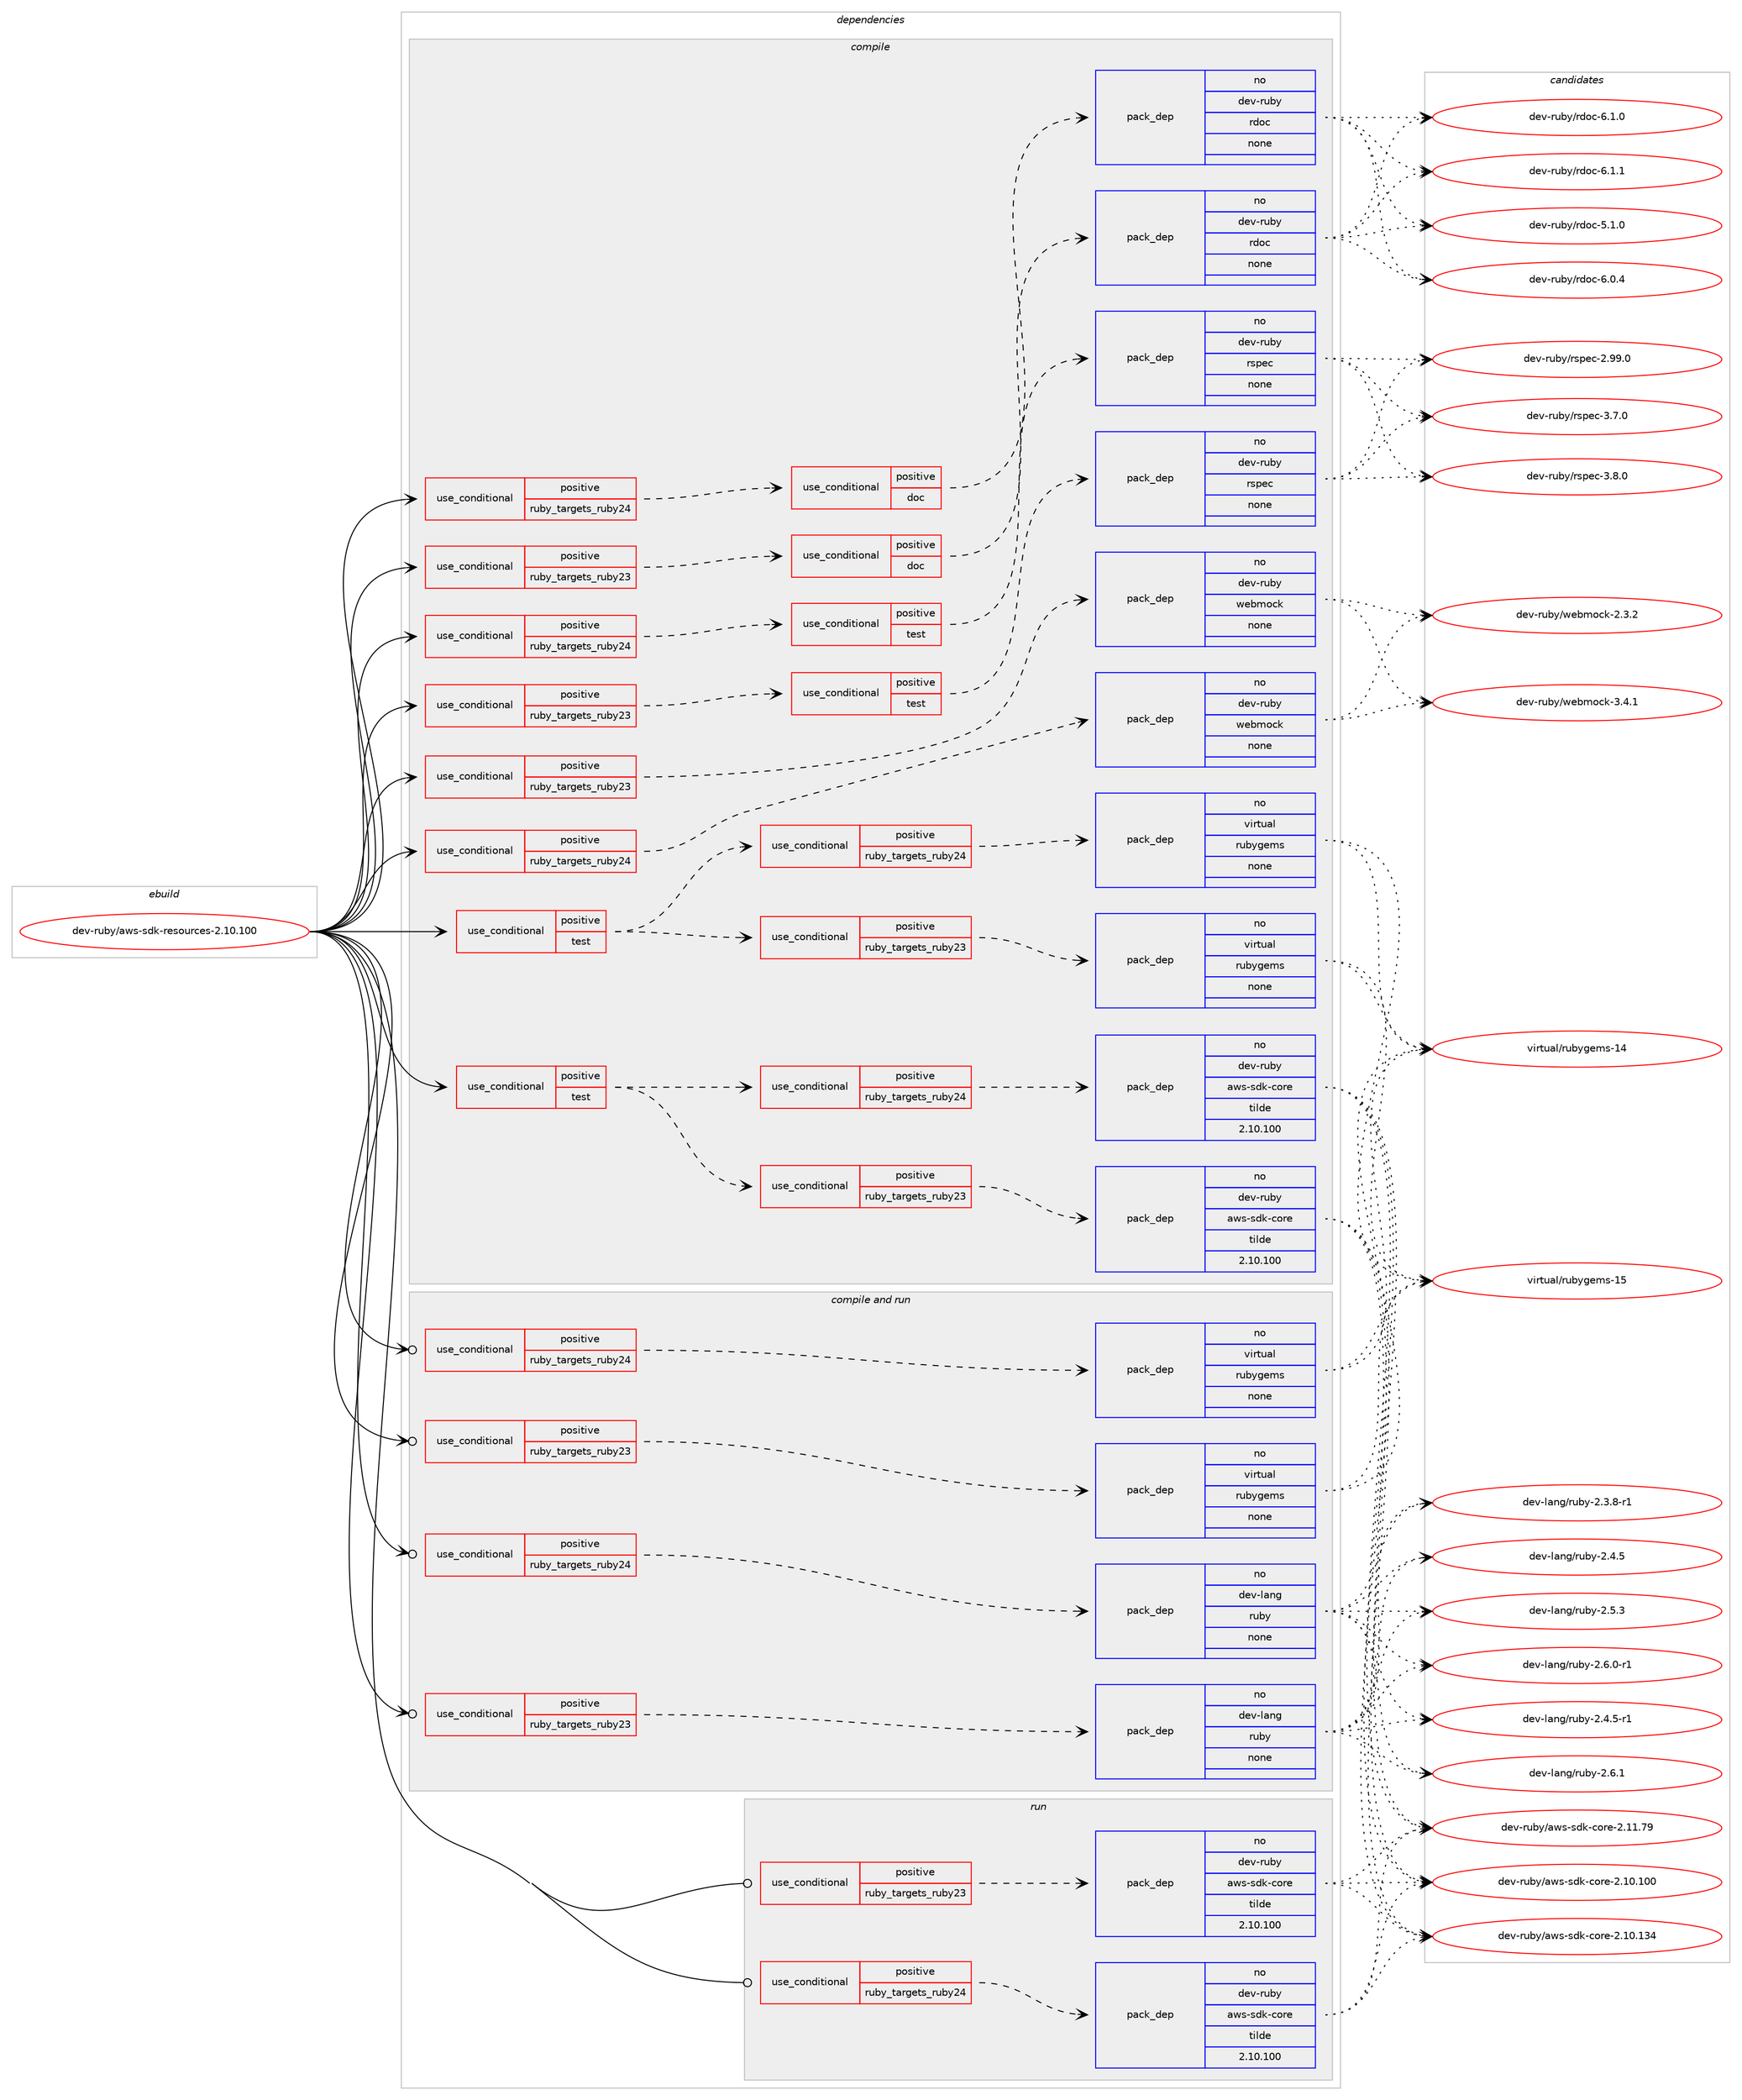 digraph prolog {

# *************
# Graph options
# *************

newrank=true;
concentrate=true;
compound=true;
graph [rankdir=LR,fontname=Helvetica,fontsize=10,ranksep=1.5];#, ranksep=2.5, nodesep=0.2];
edge  [arrowhead=vee];
node  [fontname=Helvetica,fontsize=10];

# **********
# The ebuild
# **********

subgraph cluster_leftcol {
color=gray;
rank=same;
label=<<i>ebuild</i>>;
id [label="dev-ruby/aws-sdk-resources-2.10.100", color=red, width=4, href="../dev-ruby/aws-sdk-resources-2.10.100.svg"];
}

# ****************
# The dependencies
# ****************

subgraph cluster_midcol {
color=gray;
label=<<i>dependencies</i>>;
subgraph cluster_compile {
fillcolor="#eeeeee";
style=filled;
label=<<i>compile</i>>;
subgraph cond394350 {
dependency1482870 [label=<<TABLE BORDER="0" CELLBORDER="1" CELLSPACING="0" CELLPADDING="4"><TR><TD ROWSPAN="3" CELLPADDING="10">use_conditional</TD></TR><TR><TD>positive</TD></TR><TR><TD>ruby_targets_ruby23</TD></TR></TABLE>>, shape=none, color=red];
subgraph cond394351 {
dependency1482871 [label=<<TABLE BORDER="0" CELLBORDER="1" CELLSPACING="0" CELLPADDING="4"><TR><TD ROWSPAN="3" CELLPADDING="10">use_conditional</TD></TR><TR><TD>positive</TD></TR><TR><TD>doc</TD></TR></TABLE>>, shape=none, color=red];
subgraph pack1065088 {
dependency1482872 [label=<<TABLE BORDER="0" CELLBORDER="1" CELLSPACING="0" CELLPADDING="4" WIDTH="220"><TR><TD ROWSPAN="6" CELLPADDING="30">pack_dep</TD></TR><TR><TD WIDTH="110">no</TD></TR><TR><TD>dev-ruby</TD></TR><TR><TD>rdoc</TD></TR><TR><TD>none</TD></TR><TR><TD></TD></TR></TABLE>>, shape=none, color=blue];
}
dependency1482871:e -> dependency1482872:w [weight=20,style="dashed",arrowhead="vee"];
}
dependency1482870:e -> dependency1482871:w [weight=20,style="dashed",arrowhead="vee"];
}
id:e -> dependency1482870:w [weight=20,style="solid",arrowhead="vee"];
subgraph cond394352 {
dependency1482873 [label=<<TABLE BORDER="0" CELLBORDER="1" CELLSPACING="0" CELLPADDING="4"><TR><TD ROWSPAN="3" CELLPADDING="10">use_conditional</TD></TR><TR><TD>positive</TD></TR><TR><TD>ruby_targets_ruby23</TD></TR></TABLE>>, shape=none, color=red];
subgraph cond394353 {
dependency1482874 [label=<<TABLE BORDER="0" CELLBORDER="1" CELLSPACING="0" CELLPADDING="4"><TR><TD ROWSPAN="3" CELLPADDING="10">use_conditional</TD></TR><TR><TD>positive</TD></TR><TR><TD>test</TD></TR></TABLE>>, shape=none, color=red];
subgraph pack1065089 {
dependency1482875 [label=<<TABLE BORDER="0" CELLBORDER="1" CELLSPACING="0" CELLPADDING="4" WIDTH="220"><TR><TD ROWSPAN="6" CELLPADDING="30">pack_dep</TD></TR><TR><TD WIDTH="110">no</TD></TR><TR><TD>dev-ruby</TD></TR><TR><TD>rspec</TD></TR><TR><TD>none</TD></TR><TR><TD></TD></TR></TABLE>>, shape=none, color=blue];
}
dependency1482874:e -> dependency1482875:w [weight=20,style="dashed",arrowhead="vee"];
}
dependency1482873:e -> dependency1482874:w [weight=20,style="dashed",arrowhead="vee"];
}
id:e -> dependency1482873:w [weight=20,style="solid",arrowhead="vee"];
subgraph cond394354 {
dependency1482876 [label=<<TABLE BORDER="0" CELLBORDER="1" CELLSPACING="0" CELLPADDING="4"><TR><TD ROWSPAN="3" CELLPADDING="10">use_conditional</TD></TR><TR><TD>positive</TD></TR><TR><TD>ruby_targets_ruby23</TD></TR></TABLE>>, shape=none, color=red];
subgraph pack1065090 {
dependency1482877 [label=<<TABLE BORDER="0" CELLBORDER="1" CELLSPACING="0" CELLPADDING="4" WIDTH="220"><TR><TD ROWSPAN="6" CELLPADDING="30">pack_dep</TD></TR><TR><TD WIDTH="110">no</TD></TR><TR><TD>dev-ruby</TD></TR><TR><TD>webmock</TD></TR><TR><TD>none</TD></TR><TR><TD></TD></TR></TABLE>>, shape=none, color=blue];
}
dependency1482876:e -> dependency1482877:w [weight=20,style="dashed",arrowhead="vee"];
}
id:e -> dependency1482876:w [weight=20,style="solid",arrowhead="vee"];
subgraph cond394355 {
dependency1482878 [label=<<TABLE BORDER="0" CELLBORDER="1" CELLSPACING="0" CELLPADDING="4"><TR><TD ROWSPAN="3" CELLPADDING="10">use_conditional</TD></TR><TR><TD>positive</TD></TR><TR><TD>ruby_targets_ruby24</TD></TR></TABLE>>, shape=none, color=red];
subgraph cond394356 {
dependency1482879 [label=<<TABLE BORDER="0" CELLBORDER="1" CELLSPACING="0" CELLPADDING="4"><TR><TD ROWSPAN="3" CELLPADDING="10">use_conditional</TD></TR><TR><TD>positive</TD></TR><TR><TD>doc</TD></TR></TABLE>>, shape=none, color=red];
subgraph pack1065091 {
dependency1482880 [label=<<TABLE BORDER="0" CELLBORDER="1" CELLSPACING="0" CELLPADDING="4" WIDTH="220"><TR><TD ROWSPAN="6" CELLPADDING="30">pack_dep</TD></TR><TR><TD WIDTH="110">no</TD></TR><TR><TD>dev-ruby</TD></TR><TR><TD>rdoc</TD></TR><TR><TD>none</TD></TR><TR><TD></TD></TR></TABLE>>, shape=none, color=blue];
}
dependency1482879:e -> dependency1482880:w [weight=20,style="dashed",arrowhead="vee"];
}
dependency1482878:e -> dependency1482879:w [weight=20,style="dashed",arrowhead="vee"];
}
id:e -> dependency1482878:w [weight=20,style="solid",arrowhead="vee"];
subgraph cond394357 {
dependency1482881 [label=<<TABLE BORDER="0" CELLBORDER="1" CELLSPACING="0" CELLPADDING="4"><TR><TD ROWSPAN="3" CELLPADDING="10">use_conditional</TD></TR><TR><TD>positive</TD></TR><TR><TD>ruby_targets_ruby24</TD></TR></TABLE>>, shape=none, color=red];
subgraph cond394358 {
dependency1482882 [label=<<TABLE BORDER="0" CELLBORDER="1" CELLSPACING="0" CELLPADDING="4"><TR><TD ROWSPAN="3" CELLPADDING="10">use_conditional</TD></TR><TR><TD>positive</TD></TR><TR><TD>test</TD></TR></TABLE>>, shape=none, color=red];
subgraph pack1065092 {
dependency1482883 [label=<<TABLE BORDER="0" CELLBORDER="1" CELLSPACING="0" CELLPADDING="4" WIDTH="220"><TR><TD ROWSPAN="6" CELLPADDING="30">pack_dep</TD></TR><TR><TD WIDTH="110">no</TD></TR><TR><TD>dev-ruby</TD></TR><TR><TD>rspec</TD></TR><TR><TD>none</TD></TR><TR><TD></TD></TR></TABLE>>, shape=none, color=blue];
}
dependency1482882:e -> dependency1482883:w [weight=20,style="dashed",arrowhead="vee"];
}
dependency1482881:e -> dependency1482882:w [weight=20,style="dashed",arrowhead="vee"];
}
id:e -> dependency1482881:w [weight=20,style="solid",arrowhead="vee"];
subgraph cond394359 {
dependency1482884 [label=<<TABLE BORDER="0" CELLBORDER="1" CELLSPACING="0" CELLPADDING="4"><TR><TD ROWSPAN="3" CELLPADDING="10">use_conditional</TD></TR><TR><TD>positive</TD></TR><TR><TD>ruby_targets_ruby24</TD></TR></TABLE>>, shape=none, color=red];
subgraph pack1065093 {
dependency1482885 [label=<<TABLE BORDER="0" CELLBORDER="1" CELLSPACING="0" CELLPADDING="4" WIDTH="220"><TR><TD ROWSPAN="6" CELLPADDING="30">pack_dep</TD></TR><TR><TD WIDTH="110">no</TD></TR><TR><TD>dev-ruby</TD></TR><TR><TD>webmock</TD></TR><TR><TD>none</TD></TR><TR><TD></TD></TR></TABLE>>, shape=none, color=blue];
}
dependency1482884:e -> dependency1482885:w [weight=20,style="dashed",arrowhead="vee"];
}
id:e -> dependency1482884:w [weight=20,style="solid",arrowhead="vee"];
subgraph cond394360 {
dependency1482886 [label=<<TABLE BORDER="0" CELLBORDER="1" CELLSPACING="0" CELLPADDING="4"><TR><TD ROWSPAN="3" CELLPADDING="10">use_conditional</TD></TR><TR><TD>positive</TD></TR><TR><TD>test</TD></TR></TABLE>>, shape=none, color=red];
subgraph cond394361 {
dependency1482887 [label=<<TABLE BORDER="0" CELLBORDER="1" CELLSPACING="0" CELLPADDING="4"><TR><TD ROWSPAN="3" CELLPADDING="10">use_conditional</TD></TR><TR><TD>positive</TD></TR><TR><TD>ruby_targets_ruby23</TD></TR></TABLE>>, shape=none, color=red];
subgraph pack1065094 {
dependency1482888 [label=<<TABLE BORDER="0" CELLBORDER="1" CELLSPACING="0" CELLPADDING="4" WIDTH="220"><TR><TD ROWSPAN="6" CELLPADDING="30">pack_dep</TD></TR><TR><TD WIDTH="110">no</TD></TR><TR><TD>dev-ruby</TD></TR><TR><TD>aws-sdk-core</TD></TR><TR><TD>tilde</TD></TR><TR><TD>2.10.100</TD></TR></TABLE>>, shape=none, color=blue];
}
dependency1482887:e -> dependency1482888:w [weight=20,style="dashed",arrowhead="vee"];
}
dependency1482886:e -> dependency1482887:w [weight=20,style="dashed",arrowhead="vee"];
subgraph cond394362 {
dependency1482889 [label=<<TABLE BORDER="0" CELLBORDER="1" CELLSPACING="0" CELLPADDING="4"><TR><TD ROWSPAN="3" CELLPADDING="10">use_conditional</TD></TR><TR><TD>positive</TD></TR><TR><TD>ruby_targets_ruby24</TD></TR></TABLE>>, shape=none, color=red];
subgraph pack1065095 {
dependency1482890 [label=<<TABLE BORDER="0" CELLBORDER="1" CELLSPACING="0" CELLPADDING="4" WIDTH="220"><TR><TD ROWSPAN="6" CELLPADDING="30">pack_dep</TD></TR><TR><TD WIDTH="110">no</TD></TR><TR><TD>dev-ruby</TD></TR><TR><TD>aws-sdk-core</TD></TR><TR><TD>tilde</TD></TR><TR><TD>2.10.100</TD></TR></TABLE>>, shape=none, color=blue];
}
dependency1482889:e -> dependency1482890:w [weight=20,style="dashed",arrowhead="vee"];
}
dependency1482886:e -> dependency1482889:w [weight=20,style="dashed",arrowhead="vee"];
}
id:e -> dependency1482886:w [weight=20,style="solid",arrowhead="vee"];
subgraph cond394363 {
dependency1482891 [label=<<TABLE BORDER="0" CELLBORDER="1" CELLSPACING="0" CELLPADDING="4"><TR><TD ROWSPAN="3" CELLPADDING="10">use_conditional</TD></TR><TR><TD>positive</TD></TR><TR><TD>test</TD></TR></TABLE>>, shape=none, color=red];
subgraph cond394364 {
dependency1482892 [label=<<TABLE BORDER="0" CELLBORDER="1" CELLSPACING="0" CELLPADDING="4"><TR><TD ROWSPAN="3" CELLPADDING="10">use_conditional</TD></TR><TR><TD>positive</TD></TR><TR><TD>ruby_targets_ruby23</TD></TR></TABLE>>, shape=none, color=red];
subgraph pack1065096 {
dependency1482893 [label=<<TABLE BORDER="0" CELLBORDER="1" CELLSPACING="0" CELLPADDING="4" WIDTH="220"><TR><TD ROWSPAN="6" CELLPADDING="30">pack_dep</TD></TR><TR><TD WIDTH="110">no</TD></TR><TR><TD>virtual</TD></TR><TR><TD>rubygems</TD></TR><TR><TD>none</TD></TR><TR><TD></TD></TR></TABLE>>, shape=none, color=blue];
}
dependency1482892:e -> dependency1482893:w [weight=20,style="dashed",arrowhead="vee"];
}
dependency1482891:e -> dependency1482892:w [weight=20,style="dashed",arrowhead="vee"];
subgraph cond394365 {
dependency1482894 [label=<<TABLE BORDER="0" CELLBORDER="1" CELLSPACING="0" CELLPADDING="4"><TR><TD ROWSPAN="3" CELLPADDING="10">use_conditional</TD></TR><TR><TD>positive</TD></TR><TR><TD>ruby_targets_ruby24</TD></TR></TABLE>>, shape=none, color=red];
subgraph pack1065097 {
dependency1482895 [label=<<TABLE BORDER="0" CELLBORDER="1" CELLSPACING="0" CELLPADDING="4" WIDTH="220"><TR><TD ROWSPAN="6" CELLPADDING="30">pack_dep</TD></TR><TR><TD WIDTH="110">no</TD></TR><TR><TD>virtual</TD></TR><TR><TD>rubygems</TD></TR><TR><TD>none</TD></TR><TR><TD></TD></TR></TABLE>>, shape=none, color=blue];
}
dependency1482894:e -> dependency1482895:w [weight=20,style="dashed",arrowhead="vee"];
}
dependency1482891:e -> dependency1482894:w [weight=20,style="dashed",arrowhead="vee"];
}
id:e -> dependency1482891:w [weight=20,style="solid",arrowhead="vee"];
}
subgraph cluster_compileandrun {
fillcolor="#eeeeee";
style=filled;
label=<<i>compile and run</i>>;
subgraph cond394366 {
dependency1482896 [label=<<TABLE BORDER="0" CELLBORDER="1" CELLSPACING="0" CELLPADDING="4"><TR><TD ROWSPAN="3" CELLPADDING="10">use_conditional</TD></TR><TR><TD>positive</TD></TR><TR><TD>ruby_targets_ruby23</TD></TR></TABLE>>, shape=none, color=red];
subgraph pack1065098 {
dependency1482897 [label=<<TABLE BORDER="0" CELLBORDER="1" CELLSPACING="0" CELLPADDING="4" WIDTH="220"><TR><TD ROWSPAN="6" CELLPADDING="30">pack_dep</TD></TR><TR><TD WIDTH="110">no</TD></TR><TR><TD>dev-lang</TD></TR><TR><TD>ruby</TD></TR><TR><TD>none</TD></TR><TR><TD></TD></TR></TABLE>>, shape=none, color=blue];
}
dependency1482896:e -> dependency1482897:w [weight=20,style="dashed",arrowhead="vee"];
}
id:e -> dependency1482896:w [weight=20,style="solid",arrowhead="odotvee"];
subgraph cond394367 {
dependency1482898 [label=<<TABLE BORDER="0" CELLBORDER="1" CELLSPACING="0" CELLPADDING="4"><TR><TD ROWSPAN="3" CELLPADDING="10">use_conditional</TD></TR><TR><TD>positive</TD></TR><TR><TD>ruby_targets_ruby23</TD></TR></TABLE>>, shape=none, color=red];
subgraph pack1065099 {
dependency1482899 [label=<<TABLE BORDER="0" CELLBORDER="1" CELLSPACING="0" CELLPADDING="4" WIDTH="220"><TR><TD ROWSPAN="6" CELLPADDING="30">pack_dep</TD></TR><TR><TD WIDTH="110">no</TD></TR><TR><TD>virtual</TD></TR><TR><TD>rubygems</TD></TR><TR><TD>none</TD></TR><TR><TD></TD></TR></TABLE>>, shape=none, color=blue];
}
dependency1482898:e -> dependency1482899:w [weight=20,style="dashed",arrowhead="vee"];
}
id:e -> dependency1482898:w [weight=20,style="solid",arrowhead="odotvee"];
subgraph cond394368 {
dependency1482900 [label=<<TABLE BORDER="0" CELLBORDER="1" CELLSPACING="0" CELLPADDING="4"><TR><TD ROWSPAN="3" CELLPADDING="10">use_conditional</TD></TR><TR><TD>positive</TD></TR><TR><TD>ruby_targets_ruby24</TD></TR></TABLE>>, shape=none, color=red];
subgraph pack1065100 {
dependency1482901 [label=<<TABLE BORDER="0" CELLBORDER="1" CELLSPACING="0" CELLPADDING="4" WIDTH="220"><TR><TD ROWSPAN="6" CELLPADDING="30">pack_dep</TD></TR><TR><TD WIDTH="110">no</TD></TR><TR><TD>dev-lang</TD></TR><TR><TD>ruby</TD></TR><TR><TD>none</TD></TR><TR><TD></TD></TR></TABLE>>, shape=none, color=blue];
}
dependency1482900:e -> dependency1482901:w [weight=20,style="dashed",arrowhead="vee"];
}
id:e -> dependency1482900:w [weight=20,style="solid",arrowhead="odotvee"];
subgraph cond394369 {
dependency1482902 [label=<<TABLE BORDER="0" CELLBORDER="1" CELLSPACING="0" CELLPADDING="4"><TR><TD ROWSPAN="3" CELLPADDING="10">use_conditional</TD></TR><TR><TD>positive</TD></TR><TR><TD>ruby_targets_ruby24</TD></TR></TABLE>>, shape=none, color=red];
subgraph pack1065101 {
dependency1482903 [label=<<TABLE BORDER="0" CELLBORDER="1" CELLSPACING="0" CELLPADDING="4" WIDTH="220"><TR><TD ROWSPAN="6" CELLPADDING="30">pack_dep</TD></TR><TR><TD WIDTH="110">no</TD></TR><TR><TD>virtual</TD></TR><TR><TD>rubygems</TD></TR><TR><TD>none</TD></TR><TR><TD></TD></TR></TABLE>>, shape=none, color=blue];
}
dependency1482902:e -> dependency1482903:w [weight=20,style="dashed",arrowhead="vee"];
}
id:e -> dependency1482902:w [weight=20,style="solid",arrowhead="odotvee"];
}
subgraph cluster_run {
fillcolor="#eeeeee";
style=filled;
label=<<i>run</i>>;
subgraph cond394370 {
dependency1482904 [label=<<TABLE BORDER="0" CELLBORDER="1" CELLSPACING="0" CELLPADDING="4"><TR><TD ROWSPAN="3" CELLPADDING="10">use_conditional</TD></TR><TR><TD>positive</TD></TR><TR><TD>ruby_targets_ruby23</TD></TR></TABLE>>, shape=none, color=red];
subgraph pack1065102 {
dependency1482905 [label=<<TABLE BORDER="0" CELLBORDER="1" CELLSPACING="0" CELLPADDING="4" WIDTH="220"><TR><TD ROWSPAN="6" CELLPADDING="30">pack_dep</TD></TR><TR><TD WIDTH="110">no</TD></TR><TR><TD>dev-ruby</TD></TR><TR><TD>aws-sdk-core</TD></TR><TR><TD>tilde</TD></TR><TR><TD>2.10.100</TD></TR></TABLE>>, shape=none, color=blue];
}
dependency1482904:e -> dependency1482905:w [weight=20,style="dashed",arrowhead="vee"];
}
id:e -> dependency1482904:w [weight=20,style="solid",arrowhead="odot"];
subgraph cond394371 {
dependency1482906 [label=<<TABLE BORDER="0" CELLBORDER="1" CELLSPACING="0" CELLPADDING="4"><TR><TD ROWSPAN="3" CELLPADDING="10">use_conditional</TD></TR><TR><TD>positive</TD></TR><TR><TD>ruby_targets_ruby24</TD></TR></TABLE>>, shape=none, color=red];
subgraph pack1065103 {
dependency1482907 [label=<<TABLE BORDER="0" CELLBORDER="1" CELLSPACING="0" CELLPADDING="4" WIDTH="220"><TR><TD ROWSPAN="6" CELLPADDING="30">pack_dep</TD></TR><TR><TD WIDTH="110">no</TD></TR><TR><TD>dev-ruby</TD></TR><TR><TD>aws-sdk-core</TD></TR><TR><TD>tilde</TD></TR><TR><TD>2.10.100</TD></TR></TABLE>>, shape=none, color=blue];
}
dependency1482906:e -> dependency1482907:w [weight=20,style="dashed",arrowhead="vee"];
}
id:e -> dependency1482906:w [weight=20,style="solid",arrowhead="odot"];
}
}

# **************
# The candidates
# **************

subgraph cluster_choices {
rank=same;
color=gray;
label=<<i>candidates</i>>;

subgraph choice1065088 {
color=black;
nodesep=1;
choice10010111845114117981214711410011199455346494648 [label="dev-ruby/rdoc-5.1.0", color=red, width=4,href="../dev-ruby/rdoc-5.1.0.svg"];
choice10010111845114117981214711410011199455446484652 [label="dev-ruby/rdoc-6.0.4", color=red, width=4,href="../dev-ruby/rdoc-6.0.4.svg"];
choice10010111845114117981214711410011199455446494648 [label="dev-ruby/rdoc-6.1.0", color=red, width=4,href="../dev-ruby/rdoc-6.1.0.svg"];
choice10010111845114117981214711410011199455446494649 [label="dev-ruby/rdoc-6.1.1", color=red, width=4,href="../dev-ruby/rdoc-6.1.1.svg"];
dependency1482872:e -> choice10010111845114117981214711410011199455346494648:w [style=dotted,weight="100"];
dependency1482872:e -> choice10010111845114117981214711410011199455446484652:w [style=dotted,weight="100"];
dependency1482872:e -> choice10010111845114117981214711410011199455446494648:w [style=dotted,weight="100"];
dependency1482872:e -> choice10010111845114117981214711410011199455446494649:w [style=dotted,weight="100"];
}
subgraph choice1065089 {
color=black;
nodesep=1;
choice1001011184511411798121471141151121019945504657574648 [label="dev-ruby/rspec-2.99.0", color=red, width=4,href="../dev-ruby/rspec-2.99.0.svg"];
choice10010111845114117981214711411511210199455146554648 [label="dev-ruby/rspec-3.7.0", color=red, width=4,href="../dev-ruby/rspec-3.7.0.svg"];
choice10010111845114117981214711411511210199455146564648 [label="dev-ruby/rspec-3.8.0", color=red, width=4,href="../dev-ruby/rspec-3.8.0.svg"];
dependency1482875:e -> choice1001011184511411798121471141151121019945504657574648:w [style=dotted,weight="100"];
dependency1482875:e -> choice10010111845114117981214711411511210199455146554648:w [style=dotted,weight="100"];
dependency1482875:e -> choice10010111845114117981214711411511210199455146564648:w [style=dotted,weight="100"];
}
subgraph choice1065090 {
color=black;
nodesep=1;
choice1001011184511411798121471191019810911199107455046514650 [label="dev-ruby/webmock-2.3.2", color=red, width=4,href="../dev-ruby/webmock-2.3.2.svg"];
choice1001011184511411798121471191019810911199107455146524649 [label="dev-ruby/webmock-3.4.1", color=red, width=4,href="../dev-ruby/webmock-3.4.1.svg"];
dependency1482877:e -> choice1001011184511411798121471191019810911199107455046514650:w [style=dotted,weight="100"];
dependency1482877:e -> choice1001011184511411798121471191019810911199107455146524649:w [style=dotted,weight="100"];
}
subgraph choice1065091 {
color=black;
nodesep=1;
choice10010111845114117981214711410011199455346494648 [label="dev-ruby/rdoc-5.1.0", color=red, width=4,href="../dev-ruby/rdoc-5.1.0.svg"];
choice10010111845114117981214711410011199455446484652 [label="dev-ruby/rdoc-6.0.4", color=red, width=4,href="../dev-ruby/rdoc-6.0.4.svg"];
choice10010111845114117981214711410011199455446494648 [label="dev-ruby/rdoc-6.1.0", color=red, width=4,href="../dev-ruby/rdoc-6.1.0.svg"];
choice10010111845114117981214711410011199455446494649 [label="dev-ruby/rdoc-6.1.1", color=red, width=4,href="../dev-ruby/rdoc-6.1.1.svg"];
dependency1482880:e -> choice10010111845114117981214711410011199455346494648:w [style=dotted,weight="100"];
dependency1482880:e -> choice10010111845114117981214711410011199455446484652:w [style=dotted,weight="100"];
dependency1482880:e -> choice10010111845114117981214711410011199455446494648:w [style=dotted,weight="100"];
dependency1482880:e -> choice10010111845114117981214711410011199455446494649:w [style=dotted,weight="100"];
}
subgraph choice1065092 {
color=black;
nodesep=1;
choice1001011184511411798121471141151121019945504657574648 [label="dev-ruby/rspec-2.99.0", color=red, width=4,href="../dev-ruby/rspec-2.99.0.svg"];
choice10010111845114117981214711411511210199455146554648 [label="dev-ruby/rspec-3.7.0", color=red, width=4,href="../dev-ruby/rspec-3.7.0.svg"];
choice10010111845114117981214711411511210199455146564648 [label="dev-ruby/rspec-3.8.0", color=red, width=4,href="../dev-ruby/rspec-3.8.0.svg"];
dependency1482883:e -> choice1001011184511411798121471141151121019945504657574648:w [style=dotted,weight="100"];
dependency1482883:e -> choice10010111845114117981214711411511210199455146554648:w [style=dotted,weight="100"];
dependency1482883:e -> choice10010111845114117981214711411511210199455146564648:w [style=dotted,weight="100"];
}
subgraph choice1065093 {
color=black;
nodesep=1;
choice1001011184511411798121471191019810911199107455046514650 [label="dev-ruby/webmock-2.3.2", color=red, width=4,href="../dev-ruby/webmock-2.3.2.svg"];
choice1001011184511411798121471191019810911199107455146524649 [label="dev-ruby/webmock-3.4.1", color=red, width=4,href="../dev-ruby/webmock-3.4.1.svg"];
dependency1482885:e -> choice1001011184511411798121471191019810911199107455046514650:w [style=dotted,weight="100"];
dependency1482885:e -> choice1001011184511411798121471191019810911199107455146524649:w [style=dotted,weight="100"];
}
subgraph choice1065094 {
color=black;
nodesep=1;
choice10010111845114117981214797119115451151001074599111114101455046494846494848 [label="dev-ruby/aws-sdk-core-2.10.100", color=red, width=4,href="../dev-ruby/aws-sdk-core-2.10.100.svg"];
choice10010111845114117981214797119115451151001074599111114101455046494846495152 [label="dev-ruby/aws-sdk-core-2.10.134", color=red, width=4,href="../dev-ruby/aws-sdk-core-2.10.134.svg"];
choice100101118451141179812147971191154511510010745991111141014550464949465557 [label="dev-ruby/aws-sdk-core-2.11.79", color=red, width=4,href="../dev-ruby/aws-sdk-core-2.11.79.svg"];
dependency1482888:e -> choice10010111845114117981214797119115451151001074599111114101455046494846494848:w [style=dotted,weight="100"];
dependency1482888:e -> choice10010111845114117981214797119115451151001074599111114101455046494846495152:w [style=dotted,weight="100"];
dependency1482888:e -> choice100101118451141179812147971191154511510010745991111141014550464949465557:w [style=dotted,weight="100"];
}
subgraph choice1065095 {
color=black;
nodesep=1;
choice10010111845114117981214797119115451151001074599111114101455046494846494848 [label="dev-ruby/aws-sdk-core-2.10.100", color=red, width=4,href="../dev-ruby/aws-sdk-core-2.10.100.svg"];
choice10010111845114117981214797119115451151001074599111114101455046494846495152 [label="dev-ruby/aws-sdk-core-2.10.134", color=red, width=4,href="../dev-ruby/aws-sdk-core-2.10.134.svg"];
choice100101118451141179812147971191154511510010745991111141014550464949465557 [label="dev-ruby/aws-sdk-core-2.11.79", color=red, width=4,href="../dev-ruby/aws-sdk-core-2.11.79.svg"];
dependency1482890:e -> choice10010111845114117981214797119115451151001074599111114101455046494846494848:w [style=dotted,weight="100"];
dependency1482890:e -> choice10010111845114117981214797119115451151001074599111114101455046494846495152:w [style=dotted,weight="100"];
dependency1482890:e -> choice100101118451141179812147971191154511510010745991111141014550464949465557:w [style=dotted,weight="100"];
}
subgraph choice1065096 {
color=black;
nodesep=1;
choice118105114116117971084711411798121103101109115454952 [label="virtual/rubygems-14", color=red, width=4,href="../virtual/rubygems-14.svg"];
choice118105114116117971084711411798121103101109115454953 [label="virtual/rubygems-15", color=red, width=4,href="../virtual/rubygems-15.svg"];
dependency1482893:e -> choice118105114116117971084711411798121103101109115454952:w [style=dotted,weight="100"];
dependency1482893:e -> choice118105114116117971084711411798121103101109115454953:w [style=dotted,weight="100"];
}
subgraph choice1065097 {
color=black;
nodesep=1;
choice118105114116117971084711411798121103101109115454952 [label="virtual/rubygems-14", color=red, width=4,href="../virtual/rubygems-14.svg"];
choice118105114116117971084711411798121103101109115454953 [label="virtual/rubygems-15", color=red, width=4,href="../virtual/rubygems-15.svg"];
dependency1482895:e -> choice118105114116117971084711411798121103101109115454952:w [style=dotted,weight="100"];
dependency1482895:e -> choice118105114116117971084711411798121103101109115454953:w [style=dotted,weight="100"];
}
subgraph choice1065098 {
color=black;
nodesep=1;
choice100101118451089711010347114117981214550465146564511449 [label="dev-lang/ruby-2.3.8-r1", color=red, width=4,href="../dev-lang/ruby-2.3.8-r1.svg"];
choice10010111845108971101034711411798121455046524653 [label="dev-lang/ruby-2.4.5", color=red, width=4,href="../dev-lang/ruby-2.4.5.svg"];
choice100101118451089711010347114117981214550465246534511449 [label="dev-lang/ruby-2.4.5-r1", color=red, width=4,href="../dev-lang/ruby-2.4.5-r1.svg"];
choice10010111845108971101034711411798121455046534651 [label="dev-lang/ruby-2.5.3", color=red, width=4,href="../dev-lang/ruby-2.5.3.svg"];
choice100101118451089711010347114117981214550465446484511449 [label="dev-lang/ruby-2.6.0-r1", color=red, width=4,href="../dev-lang/ruby-2.6.0-r1.svg"];
choice10010111845108971101034711411798121455046544649 [label="dev-lang/ruby-2.6.1", color=red, width=4,href="../dev-lang/ruby-2.6.1.svg"];
dependency1482897:e -> choice100101118451089711010347114117981214550465146564511449:w [style=dotted,weight="100"];
dependency1482897:e -> choice10010111845108971101034711411798121455046524653:w [style=dotted,weight="100"];
dependency1482897:e -> choice100101118451089711010347114117981214550465246534511449:w [style=dotted,weight="100"];
dependency1482897:e -> choice10010111845108971101034711411798121455046534651:w [style=dotted,weight="100"];
dependency1482897:e -> choice100101118451089711010347114117981214550465446484511449:w [style=dotted,weight="100"];
dependency1482897:e -> choice10010111845108971101034711411798121455046544649:w [style=dotted,weight="100"];
}
subgraph choice1065099 {
color=black;
nodesep=1;
choice118105114116117971084711411798121103101109115454952 [label="virtual/rubygems-14", color=red, width=4,href="../virtual/rubygems-14.svg"];
choice118105114116117971084711411798121103101109115454953 [label="virtual/rubygems-15", color=red, width=4,href="../virtual/rubygems-15.svg"];
dependency1482899:e -> choice118105114116117971084711411798121103101109115454952:w [style=dotted,weight="100"];
dependency1482899:e -> choice118105114116117971084711411798121103101109115454953:w [style=dotted,weight="100"];
}
subgraph choice1065100 {
color=black;
nodesep=1;
choice100101118451089711010347114117981214550465146564511449 [label="dev-lang/ruby-2.3.8-r1", color=red, width=4,href="../dev-lang/ruby-2.3.8-r1.svg"];
choice10010111845108971101034711411798121455046524653 [label="dev-lang/ruby-2.4.5", color=red, width=4,href="../dev-lang/ruby-2.4.5.svg"];
choice100101118451089711010347114117981214550465246534511449 [label="dev-lang/ruby-2.4.5-r1", color=red, width=4,href="../dev-lang/ruby-2.4.5-r1.svg"];
choice10010111845108971101034711411798121455046534651 [label="dev-lang/ruby-2.5.3", color=red, width=4,href="../dev-lang/ruby-2.5.3.svg"];
choice100101118451089711010347114117981214550465446484511449 [label="dev-lang/ruby-2.6.0-r1", color=red, width=4,href="../dev-lang/ruby-2.6.0-r1.svg"];
choice10010111845108971101034711411798121455046544649 [label="dev-lang/ruby-2.6.1", color=red, width=4,href="../dev-lang/ruby-2.6.1.svg"];
dependency1482901:e -> choice100101118451089711010347114117981214550465146564511449:w [style=dotted,weight="100"];
dependency1482901:e -> choice10010111845108971101034711411798121455046524653:w [style=dotted,weight="100"];
dependency1482901:e -> choice100101118451089711010347114117981214550465246534511449:w [style=dotted,weight="100"];
dependency1482901:e -> choice10010111845108971101034711411798121455046534651:w [style=dotted,weight="100"];
dependency1482901:e -> choice100101118451089711010347114117981214550465446484511449:w [style=dotted,weight="100"];
dependency1482901:e -> choice10010111845108971101034711411798121455046544649:w [style=dotted,weight="100"];
}
subgraph choice1065101 {
color=black;
nodesep=1;
choice118105114116117971084711411798121103101109115454952 [label="virtual/rubygems-14", color=red, width=4,href="../virtual/rubygems-14.svg"];
choice118105114116117971084711411798121103101109115454953 [label="virtual/rubygems-15", color=red, width=4,href="../virtual/rubygems-15.svg"];
dependency1482903:e -> choice118105114116117971084711411798121103101109115454952:w [style=dotted,weight="100"];
dependency1482903:e -> choice118105114116117971084711411798121103101109115454953:w [style=dotted,weight="100"];
}
subgraph choice1065102 {
color=black;
nodesep=1;
choice10010111845114117981214797119115451151001074599111114101455046494846494848 [label="dev-ruby/aws-sdk-core-2.10.100", color=red, width=4,href="../dev-ruby/aws-sdk-core-2.10.100.svg"];
choice10010111845114117981214797119115451151001074599111114101455046494846495152 [label="dev-ruby/aws-sdk-core-2.10.134", color=red, width=4,href="../dev-ruby/aws-sdk-core-2.10.134.svg"];
choice100101118451141179812147971191154511510010745991111141014550464949465557 [label="dev-ruby/aws-sdk-core-2.11.79", color=red, width=4,href="../dev-ruby/aws-sdk-core-2.11.79.svg"];
dependency1482905:e -> choice10010111845114117981214797119115451151001074599111114101455046494846494848:w [style=dotted,weight="100"];
dependency1482905:e -> choice10010111845114117981214797119115451151001074599111114101455046494846495152:w [style=dotted,weight="100"];
dependency1482905:e -> choice100101118451141179812147971191154511510010745991111141014550464949465557:w [style=dotted,weight="100"];
}
subgraph choice1065103 {
color=black;
nodesep=1;
choice10010111845114117981214797119115451151001074599111114101455046494846494848 [label="dev-ruby/aws-sdk-core-2.10.100", color=red, width=4,href="../dev-ruby/aws-sdk-core-2.10.100.svg"];
choice10010111845114117981214797119115451151001074599111114101455046494846495152 [label="dev-ruby/aws-sdk-core-2.10.134", color=red, width=4,href="../dev-ruby/aws-sdk-core-2.10.134.svg"];
choice100101118451141179812147971191154511510010745991111141014550464949465557 [label="dev-ruby/aws-sdk-core-2.11.79", color=red, width=4,href="../dev-ruby/aws-sdk-core-2.11.79.svg"];
dependency1482907:e -> choice10010111845114117981214797119115451151001074599111114101455046494846494848:w [style=dotted,weight="100"];
dependency1482907:e -> choice10010111845114117981214797119115451151001074599111114101455046494846495152:w [style=dotted,weight="100"];
dependency1482907:e -> choice100101118451141179812147971191154511510010745991111141014550464949465557:w [style=dotted,weight="100"];
}
}

}
